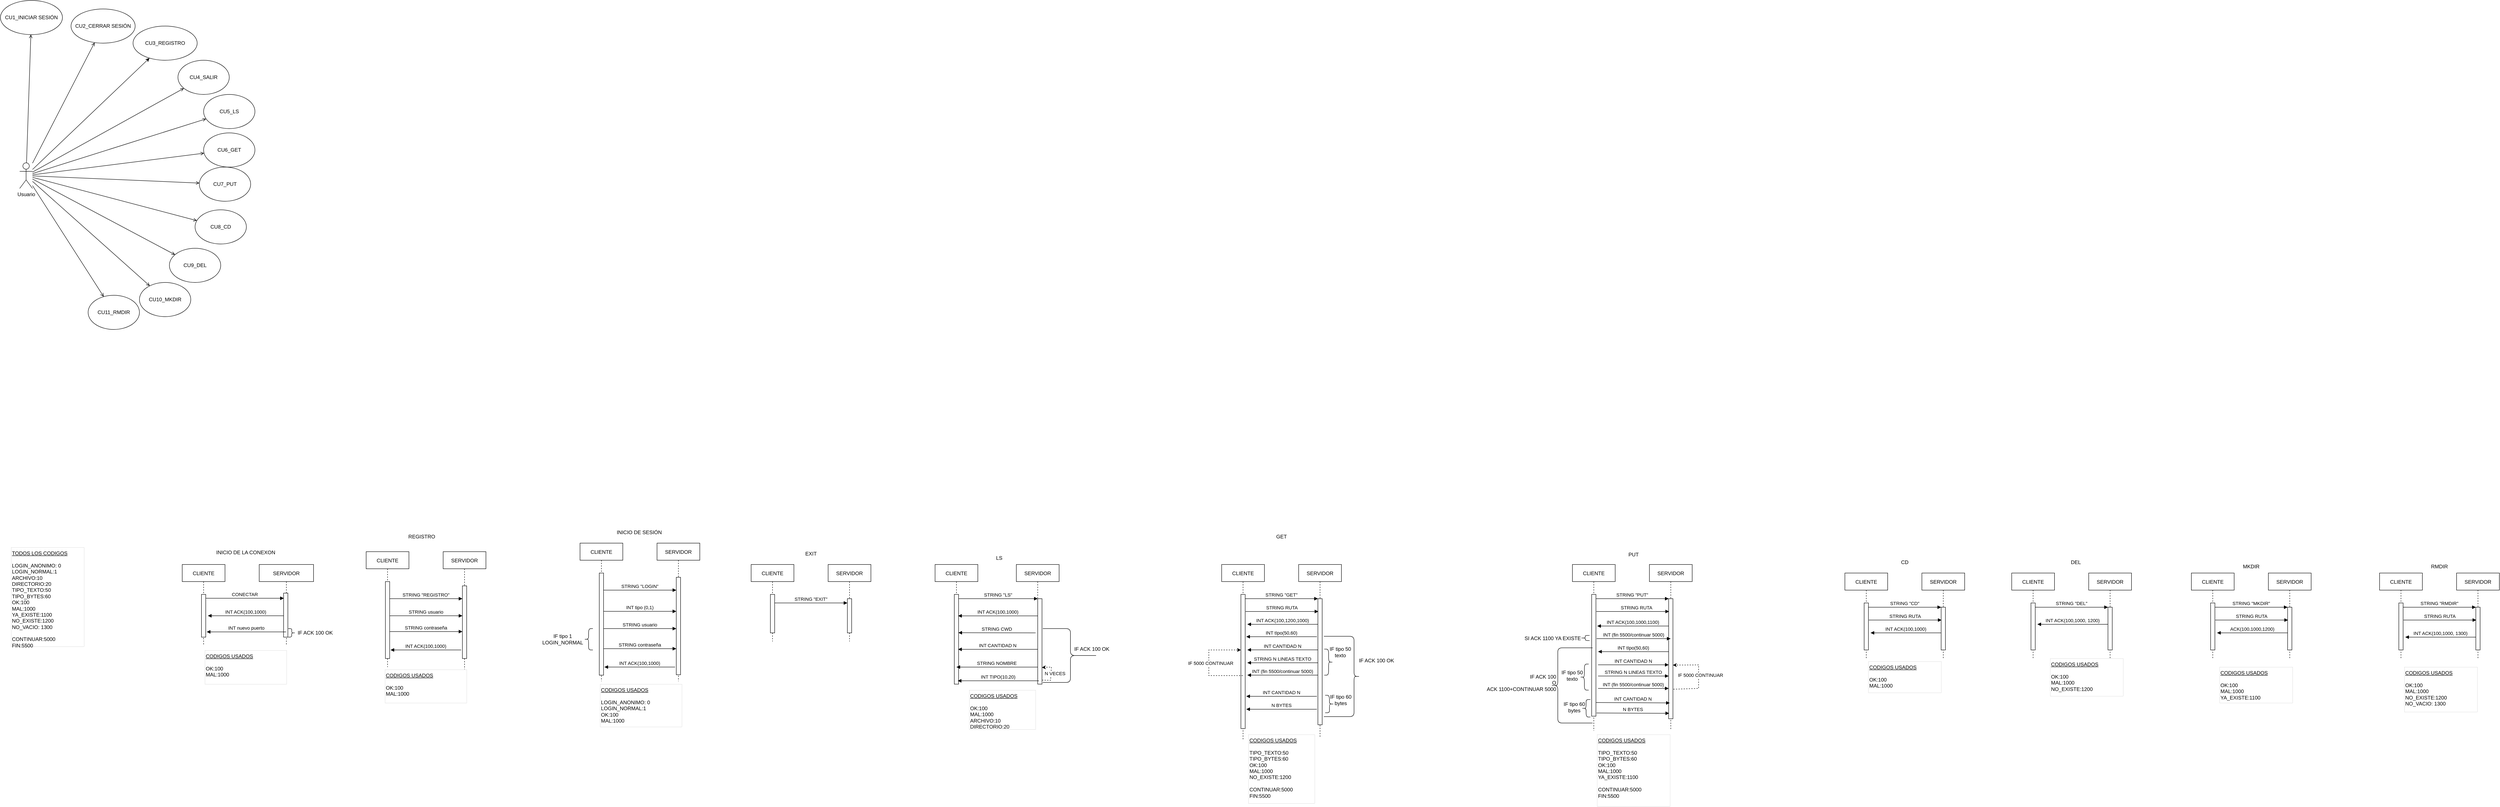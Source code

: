 <mxfile version="20.6.2" type="device"><diagram id="siGR09fUICwrw4aRAdyt" name="Página-1"><mxGraphModel dx="1354" dy="802" grid="0" gridSize="10" guides="1" tooltips="1" connect="1" arrows="1" fold="1" page="1" pageScale="1" pageWidth="10000" pageHeight="10000" math="0" shadow="0"><root><mxCell id="0"/><mxCell id="1" parent="0"/><mxCell id="BfNraNLGyVfpDVDCz34--14" value="" style="shape=curlyBracket;whiteSpace=wrap;html=1;rounded=1;flipH=1;labelPosition=right;verticalLabelPosition=middle;align=left;verticalAlign=middle;size=0.161;" vertex="1" parent="1"><mxGeometry x="3339" y="2128" width="84" height="188" as="geometry"/></mxCell><mxCell id="G65K9xq3bO0bzET8S1sZ-57" value="" style="shape=curlyBracket;whiteSpace=wrap;html=1;rounded=1;flipH=1;labelPosition=right;verticalLabelPosition=middle;align=left;verticalAlign=middle;size=0.5;" parent="1" vertex="1"><mxGeometry x="2682" y="2110" width="129" height="126" as="geometry"/></mxCell><mxCell id="G65K9xq3bO0bzET8S1sZ-1" value="LS" style="text;html=1;strokeColor=none;fillColor=none;align=center;verticalAlign=middle;whiteSpace=wrap;rounded=0;" parent="1" vertex="1"><mxGeometry x="2550" y="1930" width="60" height="30" as="geometry"/></mxCell><mxCell id="G65K9xq3bO0bzET8S1sZ-2" value="GET" style="text;html=1;strokeColor=none;fillColor=none;align=center;verticalAlign=middle;whiteSpace=wrap;rounded=0;" parent="1" vertex="1"><mxGeometry x="3210" y="1880" width="60" height="30" as="geometry"/></mxCell><mxCell id="G65K9xq3bO0bzET8S1sZ-3" value="PUT" style="text;html=1;strokeColor=none;fillColor=none;align=center;verticalAlign=middle;whiteSpace=wrap;rounded=0;" parent="1" vertex="1"><mxGeometry x="4033" y="1922" width="60" height="30" as="geometry"/></mxCell><mxCell id="G65K9xq3bO0bzET8S1sZ-4" value="CD" style="text;html=1;strokeColor=none;fillColor=none;align=center;verticalAlign=middle;whiteSpace=wrap;rounded=0;" parent="1" vertex="1"><mxGeometry x="4667" y="1940" width="60" height="30" as="geometry"/></mxCell><mxCell id="G65K9xq3bO0bzET8S1sZ-5" value="DEL" style="text;html=1;strokeColor=none;fillColor=none;align=center;verticalAlign=middle;whiteSpace=wrap;rounded=0;" parent="1" vertex="1"><mxGeometry x="5067" y="1940" width="60" height="30" as="geometry"/></mxCell><mxCell id="G65K9xq3bO0bzET8S1sZ-6" value="RMDIR" style="text;html=1;strokeColor=none;fillColor=none;align=center;verticalAlign=middle;whiteSpace=wrap;rounded=0;" parent="1" vertex="1"><mxGeometry x="5917" y="1950" width="60" height="30" as="geometry"/></mxCell><mxCell id="G65K9xq3bO0bzET8S1sZ-8" value="INICIO DE SESIÓN" style="text;html=1;strokeColor=none;fillColor=none;align=center;verticalAlign=middle;whiteSpace=wrap;rounded=0;" parent="1" vertex="1"><mxGeometry x="1661" y="1870" width="155" height="30" as="geometry"/></mxCell><mxCell id="G65K9xq3bO0bzET8S1sZ-9" value="CLIENTE" style="shape=umlLifeline;perimeter=lifelinePerimeter;container=1;collapsible=0;recursiveResize=0;rounded=0;shadow=0;strokeWidth=1;" parent="1" vertex="1"><mxGeometry x="1600" y="1910" width="100" height="323" as="geometry"/></mxCell><mxCell id="G65K9xq3bO0bzET8S1sZ-10" value="" style="points=[];perimeter=orthogonalPerimeter;rounded=0;shadow=0;strokeWidth=1;" parent="G65K9xq3bO0bzET8S1sZ-9" vertex="1"><mxGeometry x="45" y="70" width="10" height="239" as="geometry"/></mxCell><mxCell id="G65K9xq3bO0bzET8S1sZ-22" value="" style="shape=curlyBracket;whiteSpace=wrap;html=1;rounded=1;labelPosition=left;verticalLabelPosition=middle;align=right;verticalAlign=middle;size=0.5;" parent="G65K9xq3bO0bzET8S1sZ-9" vertex="1"><mxGeometry x="10" y="200" width="20" height="50" as="geometry"/></mxCell><mxCell id="G65K9xq3bO0bzET8S1sZ-13" value="SERVIDOR" style="shape=umlLifeline;perimeter=lifelinePerimeter;container=1;collapsible=0;recursiveResize=0;rounded=0;shadow=0;strokeWidth=1;" parent="1" vertex="1"><mxGeometry x="1780" y="1910" width="100" height="323" as="geometry"/></mxCell><mxCell id="G65K9xq3bO0bzET8S1sZ-14" value="" style="points=[];perimeter=orthogonalPerimeter;rounded=0;shadow=0;strokeWidth=1;" parent="G65K9xq3bO0bzET8S1sZ-13" vertex="1"><mxGeometry x="45" y="80" width="10" height="228" as="geometry"/></mxCell><mxCell id="G65K9xq3bO0bzET8S1sZ-19" value="INT tipo (0,1)" style="verticalAlign=bottom;endArrow=block;entryX=0;entryY=0;shadow=0;strokeWidth=1;" parent="G65K9xq3bO0bzET8S1sZ-13" edge="1"><mxGeometry relative="1" as="geometry"><mxPoint x="-125" y="159.68" as="sourcePoint"/><mxPoint x="45" y="159.68" as="targetPoint"/></mxGeometry></mxCell><mxCell id="G65K9xq3bO0bzET8S1sZ-20" value="STRING usuario" style="verticalAlign=bottom;endArrow=block;entryX=0;entryY=0;shadow=0;strokeWidth=1;" parent="1" edge="1"><mxGeometry relative="1" as="geometry"><mxPoint x="1655" y="2110" as="sourcePoint"/><mxPoint x="1825" y="2110" as="targetPoint"/></mxGeometry></mxCell><mxCell id="G65K9xq3bO0bzET8S1sZ-21" value="STRING contraseña" style="verticalAlign=bottom;endArrow=block;entryX=0;entryY=0;shadow=0;strokeWidth=1;" parent="1" edge="1"><mxGeometry relative="1" as="geometry"><mxPoint x="1655" y="2157" as="sourcePoint"/><mxPoint x="1825" y="2157" as="targetPoint"/></mxGeometry></mxCell><mxCell id="G65K9xq3bO0bzET8S1sZ-23" value="IF tipo 1 LOGIN_NORMAL" style="text;html=1;strokeColor=none;fillColor=none;align=center;verticalAlign=middle;whiteSpace=wrap;rounded=0;" parent="1" vertex="1"><mxGeometry x="1509" y="2120" width="101" height="30" as="geometry"/></mxCell><mxCell id="G65K9xq3bO0bzET8S1sZ-26" value="INT ACK(100,1000)" style="verticalAlign=bottom;endArrow=block;entryX=1;entryY=0;shadow=0;strokeWidth=1;" parent="1" edge="1"><mxGeometry relative="1" as="geometry"><mxPoint x="1822" y="2200" as="sourcePoint"/><mxPoint x="1657" y="2200" as="targetPoint"/></mxGeometry></mxCell><mxCell id="G65K9xq3bO0bzET8S1sZ-29" value="EXIT" style="text;html=1;strokeColor=none;fillColor=none;align=center;verticalAlign=middle;whiteSpace=wrap;rounded=0;" parent="1" vertex="1"><mxGeometry x="2110" y="1920" width="60" height="30" as="geometry"/></mxCell><mxCell id="G65K9xq3bO0bzET8S1sZ-30" value="CLIENTE" style="shape=umlLifeline;perimeter=lifelinePerimeter;container=1;collapsible=0;recursiveResize=0;rounded=0;shadow=0;strokeWidth=1;" parent="1" vertex="1"><mxGeometry x="2000" y="1960" width="100" height="180" as="geometry"/></mxCell><mxCell id="G65K9xq3bO0bzET8S1sZ-31" value="" style="points=[];perimeter=orthogonalPerimeter;rounded=0;shadow=0;strokeWidth=1;" parent="G65K9xq3bO0bzET8S1sZ-30" vertex="1"><mxGeometry x="45" y="70" width="10" height="90" as="geometry"/></mxCell><mxCell id="G65K9xq3bO0bzET8S1sZ-33" value="SERVIDOR" style="shape=umlLifeline;perimeter=lifelinePerimeter;container=1;collapsible=0;recursiveResize=0;rounded=0;shadow=0;strokeWidth=1;" parent="1" vertex="1"><mxGeometry x="2180" y="1960" width="100" height="180" as="geometry"/></mxCell><mxCell id="G65K9xq3bO0bzET8S1sZ-34" value="" style="points=[];perimeter=orthogonalPerimeter;rounded=0;shadow=0;strokeWidth=1;" parent="G65K9xq3bO0bzET8S1sZ-33" vertex="1"><mxGeometry x="45" y="80" width="10" height="80" as="geometry"/></mxCell><mxCell id="G65K9xq3bO0bzET8S1sZ-36" value="STRING &quot;EXIT&quot;" style="verticalAlign=bottom;endArrow=block;entryX=0;entryY=0;shadow=0;strokeWidth=1;" parent="1" edge="1"><mxGeometry relative="1" as="geometry"><mxPoint x="2055" y="2050" as="sourcePoint"/><mxPoint x="2225" y="2050" as="targetPoint"/></mxGeometry></mxCell><mxCell id="G65K9xq3bO0bzET8S1sZ-46" value="CLIENTE" style="shape=umlLifeline;perimeter=lifelinePerimeter;container=1;collapsible=0;recursiveResize=0;rounded=0;shadow=0;strokeWidth=1;" parent="1" vertex="1"><mxGeometry x="2430" y="1960" width="100" height="280" as="geometry"/></mxCell><mxCell id="G65K9xq3bO0bzET8S1sZ-47" value="" style="points=[];perimeter=orthogonalPerimeter;rounded=0;shadow=0;strokeWidth=1;" parent="G65K9xq3bO0bzET8S1sZ-46" vertex="1"><mxGeometry x="45" y="70" width="10" height="210" as="geometry"/></mxCell><mxCell id="G65K9xq3bO0bzET8S1sZ-48" value="SERVIDOR" style="shape=umlLifeline;perimeter=lifelinePerimeter;container=1;collapsible=0;recursiveResize=0;rounded=0;shadow=0;strokeWidth=1;" parent="1" vertex="1"><mxGeometry x="2620" y="1960" width="100" height="280" as="geometry"/></mxCell><mxCell id="G65K9xq3bO0bzET8S1sZ-49" value="" style="points=[];perimeter=orthogonalPerimeter;rounded=0;shadow=0;strokeWidth=1;" parent="G65K9xq3bO0bzET8S1sZ-48" vertex="1"><mxGeometry x="50" y="80" width="10" height="200" as="geometry"/></mxCell><mxCell id="G65K9xq3bO0bzET8S1sZ-59" value="STRING CWD" style="verticalAlign=bottom;endArrow=block;entryX=0.943;entryY=0.427;shadow=0;strokeWidth=1;entryDx=0;entryDy=0;entryPerimeter=0;" parent="G65K9xq3bO0bzET8S1sZ-48" target="G65K9xq3bO0bzET8S1sZ-47" edge="1"><mxGeometry relative="1" as="geometry"><mxPoint x="45" y="160" as="sourcePoint"/><mxPoint x="-120" y="160" as="targetPoint"/></mxGeometry></mxCell><mxCell id="BfNraNLGyVfpDVDCz34--11" value="" style="endArrow=classic;html=1;rounded=0;exitX=1;exitY=0.953;exitDx=0;exitDy=0;exitPerimeter=0;entryX=0.967;entryY=0.805;entryDx=0;entryDy=0;entryPerimeter=0;dashed=1;" edge="1" parent="G65K9xq3bO0bzET8S1sZ-48" source="G65K9xq3bO0bzET8S1sZ-49" target="G65K9xq3bO0bzET8S1sZ-49"><mxGeometry width="50" height="50" relative="1" as="geometry"><mxPoint x="369.5" y="270" as="sourcePoint"/><mxPoint x="365" y="210" as="targetPoint"/><Array as="points"><mxPoint x="80" y="271"/><mxPoint x="82" y="240"/></Array></mxGeometry></mxCell><mxCell id="BfNraNLGyVfpDVDCz34--12" value="N VECES" style="edgeLabel;html=1;align=center;verticalAlign=middle;resizable=0;points=[];" vertex="1" connectable="0" parent="BfNraNLGyVfpDVDCz34--11"><mxGeometry x="-0.263" y="-1" relative="1" as="geometry"><mxPoint x="8" y="-9" as="offset"/></mxGeometry></mxCell><mxCell id="G65K9xq3bO0bzET8S1sZ-50" value="STRING &quot;LS&quot;" style="verticalAlign=bottom;endArrow=block;entryX=0;entryY=0;shadow=0;strokeWidth=1;" parent="1" source="G65K9xq3bO0bzET8S1sZ-47" target="G65K9xq3bO0bzET8S1sZ-49" edge="1"><mxGeometry relative="1" as="geometry"><mxPoint x="2585" y="2040" as="sourcePoint"/></mxGeometry></mxCell><mxCell id="G65K9xq3bO0bzET8S1sZ-51" value="INT ACK(100,1000)" style="verticalAlign=bottom;endArrow=block;entryX=0.886;entryY=0.239;shadow=0;strokeWidth=1;entryDx=0;entryDy=0;entryPerimeter=0;" parent="1" source="G65K9xq3bO0bzET8S1sZ-49" target="G65K9xq3bO0bzET8S1sZ-47" edge="1"><mxGeometry relative="1" as="geometry"><mxPoint x="2550" y="2080" as="sourcePoint"/><mxPoint x="2490" y="2080" as="targetPoint"/></mxGeometry></mxCell><mxCell id="G65K9xq3bO0bzET8S1sZ-55" value="INT CANTIDAD N" style="verticalAlign=bottom;endArrow=block;entryX=0.886;entryY=0.612;shadow=0;strokeWidth=1;entryDx=0;entryDy=0;entryPerimeter=0;" parent="1" source="G65K9xq3bO0bzET8S1sZ-48" target="G65K9xq3bO0bzET8S1sZ-47" edge="1"><mxGeometry relative="1" as="geometry"><mxPoint x="2655" y="2160" as="sourcePoint"/><mxPoint x="2490" y="2160" as="targetPoint"/></mxGeometry></mxCell><mxCell id="G65K9xq3bO0bzET8S1sZ-58" value="IF ACK 100 OK" style="text;html=1;strokeColor=none;fillColor=none;align=center;verticalAlign=middle;whiteSpace=wrap;rounded=0;" parent="1" vertex="1"><mxGeometry x="2749" y="2143" width="95" height="30" as="geometry"/></mxCell><mxCell id="G65K9xq3bO0bzET8S1sZ-56" value="STRING NOMBRE" style="verticalAlign=bottom;endArrow=block;entryX=0.5;entryY=0.81;shadow=0;strokeWidth=1;entryDx=0;entryDy=0;entryPerimeter=0;" parent="1" source="G65K9xq3bO0bzET8S1sZ-48" target="G65K9xq3bO0bzET8S1sZ-47" edge="1"><mxGeometry relative="1" as="geometry"><mxPoint x="2655" y="2200" as="sourcePoint"/><mxPoint x="2490" y="2200" as="targetPoint"/></mxGeometry></mxCell><mxCell id="G65K9xq3bO0bzET8S1sZ-61" value="CLIENTE" style="shape=umlLifeline;perimeter=lifelinePerimeter;container=1;collapsible=0;recursiveResize=0;rounded=0;shadow=0;strokeWidth=1;" parent="1" vertex="1"><mxGeometry x="3100" y="1960" width="100" height="412" as="geometry"/></mxCell><mxCell id="G65K9xq3bO0bzET8S1sZ-62" value="" style="points=[];perimeter=orthogonalPerimeter;rounded=0;shadow=0;strokeWidth=1;" parent="G65K9xq3bO0bzET8S1sZ-61" vertex="1"><mxGeometry x="45" y="70" width="10" height="314" as="geometry"/></mxCell><mxCell id="VUnnAQBpTD60cogu-Hep-4" value="" style="endArrow=classic;html=1;rounded=0;dashed=1;" parent="G65K9xq3bO0bzET8S1sZ-61" source="G65K9xq3bO0bzET8S1sZ-61" target="G65K9xq3bO0bzET8S1sZ-62" edge="1"><mxGeometry width="50" height="50" relative="1" as="geometry"><mxPoint x="-107.46" y="243.8" as="sourcePoint"/><mxPoint x="-110" y="160" as="targetPoint"/><Array as="points"><mxPoint x="-30" y="260"/><mxPoint x="-30" y="200"/></Array></mxGeometry></mxCell><mxCell id="BfNraNLGyVfpDVDCz34--18" value="IF 5000 CONTINUAR" style="edgeLabel;html=1;align=center;verticalAlign=middle;resizable=0;points=[];" vertex="1" connectable="0" parent="VUnnAQBpTD60cogu-Hep-4"><mxGeometry x="-0.121" y="2" relative="1" as="geometry"><mxPoint x="6" y="-14" as="offset"/></mxGeometry></mxCell><mxCell id="G65K9xq3bO0bzET8S1sZ-63" value="SERVIDOR" style="shape=umlLifeline;perimeter=lifelinePerimeter;container=1;collapsible=0;recursiveResize=0;rounded=0;shadow=0;strokeWidth=1;" parent="1" vertex="1"><mxGeometry x="3280" y="1960" width="100" height="406" as="geometry"/></mxCell><mxCell id="G65K9xq3bO0bzET8S1sZ-64" value="" style="points=[];perimeter=orthogonalPerimeter;rounded=0;shadow=0;strokeWidth=1;" parent="G65K9xq3bO0bzET8S1sZ-63" vertex="1"><mxGeometry x="45" y="80" width="10" height="295" as="geometry"/></mxCell><mxCell id="G65K9xq3bO0bzET8S1sZ-65" value="" style="shape=curlyBracket;whiteSpace=wrap;html=1;rounded=1;flipH=1;labelPosition=right;verticalLabelPosition=middle;align=left;verticalAlign=middle;" parent="G65K9xq3bO0bzET8S1sZ-63" vertex="1"><mxGeometry x="60" y="198" width="20" height="61" as="geometry"/></mxCell><mxCell id="G65K9xq3bO0bzET8S1sZ-68" value="INT ACK(100,1200,1000)" style="verticalAlign=bottom;endArrow=block;entryX=1;entryY=0;shadow=0;strokeWidth=1;" parent="G65K9xq3bO0bzET8S1sZ-63" edge="1"><mxGeometry relative="1" as="geometry"><mxPoint x="45" y="140" as="sourcePoint"/><mxPoint x="-120" y="140" as="targetPoint"/></mxGeometry></mxCell><mxCell id="G65K9xq3bO0bzET8S1sZ-67" value="STRING &quot;GET&quot;" style="verticalAlign=bottom;endArrow=block;entryX=0;entryY=0;shadow=0;strokeWidth=1;" parent="1" source="G65K9xq3bO0bzET8S1sZ-62" target="G65K9xq3bO0bzET8S1sZ-64" edge="1"><mxGeometry relative="1" as="geometry"><mxPoint x="3255" y="2040" as="sourcePoint"/></mxGeometry></mxCell><mxCell id="G65K9xq3bO0bzET8S1sZ-70" value="STRING N LINEAS TEXTO" style="verticalAlign=bottom;endArrow=block;entryX=1;entryY=0;shadow=0;strokeWidth=1;" parent="1" edge="1"><mxGeometry relative="1" as="geometry"><mxPoint x="3325" y="2190" as="sourcePoint"/><mxPoint x="3160" y="2190" as="targetPoint"/></mxGeometry></mxCell><mxCell id="G65K9xq3bO0bzET8S1sZ-71" value="STRING RUTA" style="verticalAlign=bottom;endArrow=block;entryX=0;entryY=0;shadow=0;strokeWidth=1;" parent="1" edge="1"><mxGeometry relative="1" as="geometry"><mxPoint x="3156" y="2070" as="sourcePoint"/><mxPoint x="3326" y="2070" as="targetPoint"/></mxGeometry></mxCell><mxCell id="G65K9xq3bO0bzET8S1sZ-69" value="INT CANTIDAD N" style="verticalAlign=bottom;endArrow=block;entryX=1;entryY=0;shadow=0;strokeWidth=1;" parent="1" edge="1"><mxGeometry relative="1" as="geometry"><mxPoint x="3325" y="2159.76" as="sourcePoint"/><mxPoint x="3160" y="2159.76" as="targetPoint"/></mxGeometry></mxCell><mxCell id="G65K9xq3bO0bzET8S1sZ-73" value="IF ACK 100 OK" style="text;html=1;strokeColor=none;fillColor=none;align=center;verticalAlign=middle;whiteSpace=wrap;rounded=0;" parent="1" vertex="1"><mxGeometry x="3411" y="2170" width="102" height="30" as="geometry"/></mxCell><mxCell id="G65K9xq3bO0bzET8S1sZ-74" value="CLIENTE" style="shape=umlLifeline;perimeter=lifelinePerimeter;container=1;collapsible=0;recursiveResize=0;rounded=0;shadow=0;strokeWidth=1;" parent="1" vertex="1"><mxGeometry x="3920" y="1960" width="100" height="389" as="geometry"/></mxCell><mxCell id="G65K9xq3bO0bzET8S1sZ-75" value="" style="points=[];perimeter=orthogonalPerimeter;rounded=0;shadow=0;strokeWidth=1;" parent="G65K9xq3bO0bzET8S1sZ-74" vertex="1"><mxGeometry x="45" y="70" width="10" height="285" as="geometry"/></mxCell><mxCell id="G65K9xq3bO0bzET8S1sZ-78" value="" style="shape=curlyBracket;whiteSpace=wrap;html=1;rounded=1;flipH=1;labelPosition=right;verticalLabelPosition=middle;align=left;verticalAlign=middle;rotation=-180;size=0.5;" parent="G65K9xq3bO0bzET8S1sZ-74" vertex="1"><mxGeometry x="20" y="166" width="20" height="12" as="geometry"/></mxCell><mxCell id="BfNraNLGyVfpDVDCz34--23" value="SI ACK 1100&amp;nbsp;YA EXISTE" style="text;html=1;strokeColor=none;fillColor=none;align=center;verticalAlign=middle;whiteSpace=wrap;rounded=0;" vertex="1" parent="G65K9xq3bO0bzET8S1sZ-74"><mxGeometry x="-120" y="164" width="148" height="18" as="geometry"/></mxCell><mxCell id="BfNraNLGyVfpDVDCz34--27" value="IF tipo 50&lt;br&gt;texto" style="text;html=1;strokeColor=none;fillColor=none;align=center;verticalAlign=middle;whiteSpace=wrap;rounded=0;" vertex="1" parent="G65K9xq3bO0bzET8S1sZ-74"><mxGeometry x="-29" y="245" width="57" height="30" as="geometry"/></mxCell><mxCell id="BfNraNLGyVfpDVDCz34--30" value="IF tipo 60&lt;br&gt;bytes" style="text;html=1;strokeColor=none;fillColor=none;align=center;verticalAlign=middle;whiteSpace=wrap;rounded=0;" vertex="1" parent="G65K9xq3bO0bzET8S1sZ-74"><mxGeometry x="-24" y="319" width="57" height="30" as="geometry"/></mxCell><mxCell id="G65K9xq3bO0bzET8S1sZ-76" value="SERVIDOR" style="shape=umlLifeline;perimeter=lifelinePerimeter;container=1;collapsible=0;recursiveResize=0;rounded=0;shadow=0;strokeWidth=1;" parent="1" vertex="1"><mxGeometry x="4100" y="1960" width="100" height="387" as="geometry"/></mxCell><mxCell id="G65K9xq3bO0bzET8S1sZ-77" value="" style="points=[];perimeter=orthogonalPerimeter;rounded=0;shadow=0;strokeWidth=1;" parent="G65K9xq3bO0bzET8S1sZ-76" vertex="1"><mxGeometry x="45" y="80" width="10" height="281" as="geometry"/></mxCell><mxCell id="G65K9xq3bO0bzET8S1sZ-79" value="INT ACK(100,1000,1100)" style="verticalAlign=bottom;endArrow=block;shadow=0;strokeWidth=1;" parent="G65K9xq3bO0bzET8S1sZ-76" edge="1"><mxGeometry relative="1" as="geometry"><mxPoint x="45" y="144" as="sourcePoint"/><mxPoint x="-122" y="144" as="targetPoint"/></mxGeometry></mxCell><mxCell id="BfNraNLGyVfpDVDCz34--25" value="INT tIpo(50,60)" style="verticalAlign=bottom;endArrow=block;entryX=1;entryY=0;shadow=0;strokeWidth=1;" edge="1" parent="G65K9xq3bO0bzET8S1sZ-76"><mxGeometry relative="1" as="geometry"><mxPoint x="45" y="204" as="sourcePoint"/><mxPoint x="-120" y="204" as="targetPoint"/></mxGeometry></mxCell><mxCell id="BfNraNLGyVfpDVDCz34--34" value="" style="endArrow=classic;html=1;rounded=0;exitX=1.1;exitY=0.754;exitDx=0;exitDy=0;exitPerimeter=0;entryX=0.978;entryY=0.553;entryDx=0;entryDy=0;entryPerimeter=0;dashed=1;" edge="1" parent="G65K9xq3bO0bzET8S1sZ-76" source="G65K9xq3bO0bzET8S1sZ-77" target="G65K9xq3bO0bzET8S1sZ-77"><mxGeometry width="50" height="50" relative="1" as="geometry"><mxPoint x="259.5" y="270" as="sourcePoint"/><mxPoint x="255" y="210" as="targetPoint"/><Array as="points"><mxPoint x="115" y="290"/><mxPoint x="115" y="235"/></Array></mxGeometry></mxCell><mxCell id="BfNraNLGyVfpDVDCz34--35" value="IF 5000 CONTINUAR" style="edgeLabel;html=1;align=center;verticalAlign=middle;resizable=0;points=[];" vertex="1" connectable="0" parent="BfNraNLGyVfpDVDCz34--34"><mxGeometry x="-0.121" y="2" relative="1" as="geometry"><mxPoint x="6" y="-14" as="offset"/></mxGeometry></mxCell><mxCell id="G65K9xq3bO0bzET8S1sZ-80" value="STRING &quot;PUT&quot;" style="verticalAlign=bottom;endArrow=block;entryX=0;entryY=0;shadow=0;strokeWidth=1;" parent="1" source="G65K9xq3bO0bzET8S1sZ-75" target="G65K9xq3bO0bzET8S1sZ-77" edge="1"><mxGeometry relative="1" as="geometry"><mxPoint x="4075" y="2040" as="sourcePoint"/></mxGeometry></mxCell><mxCell id="G65K9xq3bO0bzET8S1sZ-81" value="STRING N LINEAS TEXTO" style="verticalAlign=bottom;endArrow=none;entryX=1;entryY=0;shadow=0;strokeWidth=1;endFill=0;startArrow=block;startFill=1;" parent="1" edge="1"><mxGeometry relative="1" as="geometry"><mxPoint x="4145" y="2221" as="sourcePoint"/><mxPoint x="3980" y="2221" as="targetPoint"/></mxGeometry></mxCell><mxCell id="G65K9xq3bO0bzET8S1sZ-82" value="STRING RUTA" style="verticalAlign=bottom;endArrow=block;entryX=0;entryY=0;shadow=0;strokeWidth=1;" parent="1" edge="1"><mxGeometry x="0.106" relative="1" as="geometry"><mxPoint x="3976" y="2070" as="sourcePoint"/><mxPoint x="4146" y="2070" as="targetPoint"/><mxPoint as="offset"/></mxGeometry></mxCell><mxCell id="G65K9xq3bO0bzET8S1sZ-83" value="INT CANTIDAD N" style="verticalAlign=bottom;endArrow=none;entryX=1;entryY=0;shadow=0;strokeWidth=1;startArrow=block;startFill=1;endFill=0;" parent="1" edge="1"><mxGeometry relative="1" as="geometry"><mxPoint x="4145" y="2194.76" as="sourcePoint"/><mxPoint x="3980" y="2194.76" as="targetPoint"/></mxGeometry></mxCell><mxCell id="G65K9xq3bO0bzET8S1sZ-85" value="IF ACK 100&lt;br&gt;O&lt;br&gt;ACK 1100+CONTINUAR 5000" style="text;html=1;strokeColor=none;fillColor=none;align=right;verticalAlign=middle;whiteSpace=wrap;rounded=0;" parent="1" vertex="1"><mxGeometry x="3718" y="2219" width="166" height="35" as="geometry"/></mxCell><mxCell id="G65K9xq3bO0bzET8S1sZ-86" value="CLIENTE" style="shape=umlLifeline;perimeter=lifelinePerimeter;container=1;collapsible=0;recursiveResize=0;rounded=0;shadow=0;strokeWidth=1;" parent="1" vertex="1"><mxGeometry x="4557" y="1980" width="100" height="200" as="geometry"/></mxCell><mxCell id="G65K9xq3bO0bzET8S1sZ-87" value="" style="points=[];perimeter=orthogonalPerimeter;rounded=0;shadow=0;strokeWidth=1;" parent="G65K9xq3bO0bzET8S1sZ-86" vertex="1"><mxGeometry x="45" y="70" width="10" height="110" as="geometry"/></mxCell><mxCell id="G65K9xq3bO0bzET8S1sZ-88" value="SERVIDOR" style="shape=umlLifeline;perimeter=lifelinePerimeter;container=1;collapsible=0;recursiveResize=0;rounded=0;shadow=0;strokeWidth=1;" parent="1" vertex="1"><mxGeometry x="4737" y="1980" width="100" height="200" as="geometry"/></mxCell><mxCell id="G65K9xq3bO0bzET8S1sZ-89" value="" style="points=[];perimeter=orthogonalPerimeter;rounded=0;shadow=0;strokeWidth=1;" parent="G65K9xq3bO0bzET8S1sZ-88" vertex="1"><mxGeometry x="45" y="80" width="10" height="100" as="geometry"/></mxCell><mxCell id="G65K9xq3bO0bzET8S1sZ-91" value="INT ACK(100,1000)" style="verticalAlign=bottom;endArrow=block;entryX=1;entryY=0;shadow=0;strokeWidth=1;" parent="G65K9xq3bO0bzET8S1sZ-88" edge="1"><mxGeometry relative="1" as="geometry"><mxPoint x="45" y="140" as="sourcePoint"/><mxPoint x="-120" y="140" as="targetPoint"/></mxGeometry></mxCell><mxCell id="G65K9xq3bO0bzET8S1sZ-92" value="STRING &quot;CD&quot;" style="verticalAlign=bottom;endArrow=block;entryX=0;entryY=0;shadow=0;strokeWidth=1;" parent="1" source="G65K9xq3bO0bzET8S1sZ-87" target="G65K9xq3bO0bzET8S1sZ-89" edge="1"><mxGeometry relative="1" as="geometry"><mxPoint x="4712" y="2060" as="sourcePoint"/></mxGeometry></mxCell><mxCell id="G65K9xq3bO0bzET8S1sZ-94" value="STRING RUTA" style="verticalAlign=bottom;endArrow=block;entryX=0;entryY=0;shadow=0;strokeWidth=1;" parent="1" edge="1"><mxGeometry relative="1" as="geometry"><mxPoint x="4613" y="2090" as="sourcePoint"/><mxPoint x="4783" y="2090" as="targetPoint"/></mxGeometry></mxCell><mxCell id="G65K9xq3bO0bzET8S1sZ-96" value="CLIENTE" style="shape=umlLifeline;perimeter=lifelinePerimeter;container=1;collapsible=0;recursiveResize=0;rounded=0;shadow=0;strokeWidth=1;" parent="1" vertex="1"><mxGeometry x="4947" y="1980" width="100" height="200" as="geometry"/></mxCell><mxCell id="G65K9xq3bO0bzET8S1sZ-97" value="" style="points=[];perimeter=orthogonalPerimeter;rounded=0;shadow=0;strokeWidth=1;" parent="G65K9xq3bO0bzET8S1sZ-96" vertex="1"><mxGeometry x="45" y="70" width="10" height="110" as="geometry"/></mxCell><mxCell id="G65K9xq3bO0bzET8S1sZ-98" value="SERVIDOR" style="shape=umlLifeline;perimeter=lifelinePerimeter;container=1;collapsible=0;recursiveResize=0;rounded=0;shadow=0;strokeWidth=1;" parent="1" vertex="1"><mxGeometry x="5127" y="1980" width="100" height="200" as="geometry"/></mxCell><mxCell id="G65K9xq3bO0bzET8S1sZ-99" value="" style="points=[];perimeter=orthogonalPerimeter;rounded=0;shadow=0;strokeWidth=1;" parent="G65K9xq3bO0bzET8S1sZ-98" vertex="1"><mxGeometry x="45" y="80" width="10" height="100" as="geometry"/></mxCell><mxCell id="G65K9xq3bO0bzET8S1sZ-100" value="INT ACK(100,1000, 1200)" style="verticalAlign=bottom;endArrow=block;entryX=1;entryY=0;shadow=0;strokeWidth=1;" parent="G65K9xq3bO0bzET8S1sZ-98" edge="1"><mxGeometry relative="1" as="geometry"><mxPoint x="45" y="120" as="sourcePoint"/><mxPoint x="-120" y="120" as="targetPoint"/></mxGeometry></mxCell><mxCell id="G65K9xq3bO0bzET8S1sZ-101" value="STRING &quot;DEL&quot;" style="verticalAlign=bottom;endArrow=block;entryX=0;entryY=0;shadow=0;strokeWidth=1;" parent="1" source="G65K9xq3bO0bzET8S1sZ-97" target="G65K9xq3bO0bzET8S1sZ-99" edge="1"><mxGeometry relative="1" as="geometry"><mxPoint x="5102" y="2060" as="sourcePoint"/></mxGeometry></mxCell><mxCell id="G65K9xq3bO0bzET8S1sZ-103" value="CLIENTE" style="shape=umlLifeline;perimeter=lifelinePerimeter;container=1;collapsible=0;recursiveResize=0;rounded=0;shadow=0;strokeWidth=1;" parent="1" vertex="1"><mxGeometry x="5807" y="1980" width="100" height="200" as="geometry"/></mxCell><mxCell id="G65K9xq3bO0bzET8S1sZ-104" value="" style="points=[];perimeter=orthogonalPerimeter;rounded=0;shadow=0;strokeWidth=1;" parent="G65K9xq3bO0bzET8S1sZ-103" vertex="1"><mxGeometry x="45" y="70" width="10" height="110" as="geometry"/></mxCell><mxCell id="G65K9xq3bO0bzET8S1sZ-105" value="SERVIDOR" style="shape=umlLifeline;perimeter=lifelinePerimeter;container=1;collapsible=0;recursiveResize=0;rounded=0;shadow=0;strokeWidth=1;" parent="1" vertex="1"><mxGeometry x="5987" y="1980" width="100" height="200" as="geometry"/></mxCell><mxCell id="G65K9xq3bO0bzET8S1sZ-106" value="" style="points=[];perimeter=orthogonalPerimeter;rounded=0;shadow=0;strokeWidth=1;" parent="G65K9xq3bO0bzET8S1sZ-105" vertex="1"><mxGeometry x="45" y="80" width="10" height="100" as="geometry"/></mxCell><mxCell id="G65K9xq3bO0bzET8S1sZ-108" value="STRING &quot;RMDIR&quot;" style="verticalAlign=bottom;endArrow=block;entryX=0;entryY=0;shadow=0;strokeWidth=1;" parent="1" source="G65K9xq3bO0bzET8S1sZ-104" target="G65K9xq3bO0bzET8S1sZ-106" edge="1"><mxGeometry relative="1" as="geometry"><mxPoint x="5962" y="2060" as="sourcePoint"/></mxGeometry></mxCell><mxCell id="G65K9xq3bO0bzET8S1sZ-109" value="STRING RUTA" style="verticalAlign=bottom;endArrow=block;entryX=0;entryY=0;shadow=0;strokeWidth=1;" parent="1" edge="1"><mxGeometry relative="1" as="geometry"><mxPoint x="5863" y="2090" as="sourcePoint"/><mxPoint x="6033" y="2090" as="targetPoint"/></mxGeometry></mxCell><mxCell id="G65K9xq3bO0bzET8S1sZ-110" value="MKDIR" style="text;html=1;strokeColor=none;fillColor=none;align=center;verticalAlign=middle;whiteSpace=wrap;rounded=0;" parent="1" vertex="1"><mxGeometry x="5477" y="1950" width="60" height="30" as="geometry"/></mxCell><mxCell id="G65K9xq3bO0bzET8S1sZ-111" value="CLIENTE" style="shape=umlLifeline;perimeter=lifelinePerimeter;container=1;collapsible=0;recursiveResize=0;rounded=0;shadow=0;strokeWidth=1;" parent="1" vertex="1"><mxGeometry x="5367" y="1980" width="100" height="200" as="geometry"/></mxCell><mxCell id="G65K9xq3bO0bzET8S1sZ-112" value="" style="points=[];perimeter=orthogonalPerimeter;rounded=0;shadow=0;strokeWidth=1;" parent="G65K9xq3bO0bzET8S1sZ-111" vertex="1"><mxGeometry x="45" y="70" width="10" height="110" as="geometry"/></mxCell><mxCell id="G65K9xq3bO0bzET8S1sZ-113" value="SERVIDOR" style="shape=umlLifeline;perimeter=lifelinePerimeter;container=1;collapsible=0;recursiveResize=0;rounded=0;shadow=0;strokeWidth=1;" parent="1" vertex="1"><mxGeometry x="5547" y="1980" width="100" height="200" as="geometry"/></mxCell><mxCell id="G65K9xq3bO0bzET8S1sZ-114" value="" style="points=[];perimeter=orthogonalPerimeter;rounded=0;shadow=0;strokeWidth=1;" parent="G65K9xq3bO0bzET8S1sZ-113" vertex="1"><mxGeometry x="45" y="80" width="10" height="100" as="geometry"/></mxCell><mxCell id="G65K9xq3bO0bzET8S1sZ-115" value="ACK(100,1000,1200)" style="verticalAlign=bottom;endArrow=block;entryX=1;entryY=0;shadow=0;strokeWidth=1;" parent="G65K9xq3bO0bzET8S1sZ-113" edge="1"><mxGeometry relative="1" as="geometry"><mxPoint x="45" y="140" as="sourcePoint"/><mxPoint x="-120" y="140" as="targetPoint"/></mxGeometry></mxCell><mxCell id="G65K9xq3bO0bzET8S1sZ-116" value="STRING &quot;MKDIR&quot;" style="verticalAlign=bottom;endArrow=block;entryX=0;entryY=0;shadow=0;strokeWidth=1;" parent="1" source="G65K9xq3bO0bzET8S1sZ-112" target="G65K9xq3bO0bzET8S1sZ-114" edge="1"><mxGeometry relative="1" as="geometry"><mxPoint x="5522" y="2060" as="sourcePoint"/></mxGeometry></mxCell><mxCell id="G65K9xq3bO0bzET8S1sZ-117" value="STRING RUTA" style="verticalAlign=bottom;endArrow=block;entryX=0;entryY=0;shadow=0;strokeWidth=1;" parent="1" edge="1"><mxGeometry relative="1" as="geometry"><mxPoint x="5423" y="2090" as="sourcePoint"/><mxPoint x="5593" y="2090" as="targetPoint"/></mxGeometry></mxCell><mxCell id="G65K9xq3bO0bzET8S1sZ-123" style="edgeStyle=none;rounded=0;orthogonalLoop=1;jettySize=auto;html=1;startArrow=none;startFill=0;endArrow=open;endFill=0;" parent="1" source="G65K9xq3bO0bzET8S1sZ-121" target="G65K9xq3bO0bzET8S1sZ-124" edge="1"><mxGeometry relative="1" as="geometry"><mxPoint x="720" y="860" as="targetPoint"/></mxGeometry></mxCell><mxCell id="G65K9xq3bO0bzET8S1sZ-125" style="edgeStyle=none;rounded=0;orthogonalLoop=1;jettySize=auto;html=1;startArrow=none;startFill=0;endArrow=open;endFill=0;" parent="1" source="G65K9xq3bO0bzET8S1sZ-121" target="G65K9xq3bO0bzET8S1sZ-126" edge="1"><mxGeometry relative="1" as="geometry"><mxPoint x="690" y="870" as="targetPoint"/></mxGeometry></mxCell><mxCell id="G65K9xq3bO0bzET8S1sZ-127" style="edgeStyle=none;rounded=0;orthogonalLoop=1;jettySize=auto;html=1;startArrow=none;startFill=0;endArrow=open;endFill=0;" parent="1" source="G65K9xq3bO0bzET8S1sZ-121" target="G65K9xq3bO0bzET8S1sZ-128" edge="1"><mxGeometry relative="1" as="geometry"><mxPoint x="690" y="870" as="targetPoint"/></mxGeometry></mxCell><mxCell id="G65K9xq3bO0bzET8S1sZ-129" style="edgeStyle=none;rounded=0;orthogonalLoop=1;jettySize=auto;html=1;startArrow=none;startFill=0;endArrow=open;endFill=0;" parent="1" source="G65K9xq3bO0bzET8S1sZ-121" target="G65K9xq3bO0bzET8S1sZ-130" edge="1"><mxGeometry relative="1" as="geometry"><mxPoint x="690" y="960" as="targetPoint"/></mxGeometry></mxCell><mxCell id="G65K9xq3bO0bzET8S1sZ-131" style="edgeStyle=none;rounded=0;orthogonalLoop=1;jettySize=auto;html=1;startArrow=none;startFill=0;endArrow=open;endFill=0;" parent="1" source="G65K9xq3bO0bzET8S1sZ-121" target="G65K9xq3bO0bzET8S1sZ-132" edge="1"><mxGeometry relative="1" as="geometry"><mxPoint x="760" y="1010" as="targetPoint"/></mxGeometry></mxCell><mxCell id="G65K9xq3bO0bzET8S1sZ-133" style="edgeStyle=none;rounded=0;orthogonalLoop=1;jettySize=auto;html=1;startArrow=none;startFill=0;endArrow=open;endFill=0;" parent="1" source="G65K9xq3bO0bzET8S1sZ-121" target="G65K9xq3bO0bzET8S1sZ-134" edge="1"><mxGeometry relative="1" as="geometry"><mxPoint x="750" y="1080" as="targetPoint"/></mxGeometry></mxCell><mxCell id="G65K9xq3bO0bzET8S1sZ-135" style="edgeStyle=none;rounded=0;orthogonalLoop=1;jettySize=auto;html=1;startArrow=none;startFill=0;endArrow=open;endFill=0;" parent="1" source="G65K9xq3bO0bzET8S1sZ-121" target="G65K9xq3bO0bzET8S1sZ-136" edge="1"><mxGeometry relative="1" as="geometry"><mxPoint x="710" y="1180" as="targetPoint"/></mxGeometry></mxCell><mxCell id="G65K9xq3bO0bzET8S1sZ-137" style="edgeStyle=none;rounded=0;orthogonalLoop=1;jettySize=auto;html=1;startArrow=none;startFill=0;endArrow=open;endFill=0;" parent="1" source="G65K9xq3bO0bzET8S1sZ-121" target="G65K9xq3bO0bzET8S1sZ-138" edge="1"><mxGeometry relative="1" as="geometry"><mxPoint x="700" y="1260" as="targetPoint"/></mxGeometry></mxCell><mxCell id="G65K9xq3bO0bzET8S1sZ-139" style="edgeStyle=none;rounded=0;orthogonalLoop=1;jettySize=auto;html=1;startArrow=none;startFill=0;endArrow=open;endFill=0;" parent="1" source="G65K9xq3bO0bzET8S1sZ-121" target="G65K9xq3bO0bzET8S1sZ-140" edge="1"><mxGeometry relative="1" as="geometry"><mxPoint x="620" y="1320" as="targetPoint"/></mxGeometry></mxCell><mxCell id="G65K9xq3bO0bzET8S1sZ-141" style="edgeStyle=none;rounded=0;orthogonalLoop=1;jettySize=auto;html=1;startArrow=none;startFill=0;endArrow=open;endFill=0;" parent="1" source="G65K9xq3bO0bzET8S1sZ-121" target="G65K9xq3bO0bzET8S1sZ-142" edge="1"><mxGeometry relative="1" as="geometry"><mxPoint x="530" y="1350" as="targetPoint"/></mxGeometry></mxCell><mxCell id="BV3SIYlC1HkBFMDemrJt-2" style="rounded=0;orthogonalLoop=1;jettySize=auto;html=1;" parent="1" source="G65K9xq3bO0bzET8S1sZ-121" target="BV3SIYlC1HkBFMDemrJt-1" edge="1"><mxGeometry relative="1" as="geometry"/></mxCell><mxCell id="G65K9xq3bO0bzET8S1sZ-121" value="Usuario" style="shape=umlActor;verticalLabelPosition=bottom;verticalAlign=top;html=1;outlineConnect=0;" parent="1" vertex="1"><mxGeometry x="290" y="1020" width="30" height="60" as="geometry"/></mxCell><mxCell id="G65K9xq3bO0bzET8S1sZ-124" value="CU1_INICIAR SESIÓN" style="ellipse;whiteSpace=wrap;html=1;" parent="1" vertex="1"><mxGeometry x="245" y="640" width="145" height="80" as="geometry"/></mxCell><mxCell id="G65K9xq3bO0bzET8S1sZ-126" value="CU2_CERRAR SESIÓN" style="ellipse;whiteSpace=wrap;html=1;" parent="1" vertex="1"><mxGeometry x="410" y="660" width="150" height="80" as="geometry"/></mxCell><mxCell id="G65K9xq3bO0bzET8S1sZ-128" value="CU4_SALIR" style="ellipse;whiteSpace=wrap;html=1;" parent="1" vertex="1"><mxGeometry x="660" y="780" width="120" height="80" as="geometry"/></mxCell><mxCell id="G65K9xq3bO0bzET8S1sZ-130" value="CU5_LS" style="ellipse;whiteSpace=wrap;html=1;" parent="1" vertex="1"><mxGeometry x="720" y="860" width="120" height="80" as="geometry"/></mxCell><mxCell id="G65K9xq3bO0bzET8S1sZ-132" value="CU6_GET" style="ellipse;whiteSpace=wrap;html=1;" parent="1" vertex="1"><mxGeometry x="720" y="950" width="120" height="80" as="geometry"/></mxCell><mxCell id="G65K9xq3bO0bzET8S1sZ-134" value="CU7_PUT" style="ellipse;whiteSpace=wrap;html=1;" parent="1" vertex="1"><mxGeometry x="710" y="1030" width="120" height="80" as="geometry"/></mxCell><mxCell id="G65K9xq3bO0bzET8S1sZ-136" value="CU8_CD" style="ellipse;whiteSpace=wrap;html=1;" parent="1" vertex="1"><mxGeometry x="700" y="1130" width="120" height="80" as="geometry"/></mxCell><mxCell id="G65K9xq3bO0bzET8S1sZ-138" value="CU9_DEL" style="ellipse;whiteSpace=wrap;html=1;" parent="1" vertex="1"><mxGeometry x="640" y="1220" width="120" height="80" as="geometry"/></mxCell><mxCell id="G65K9xq3bO0bzET8S1sZ-140" value="CU10_MKDIR" style="ellipse;whiteSpace=wrap;html=1;" parent="1" vertex="1"><mxGeometry x="570" y="1300" width="120" height="80" as="geometry"/></mxCell><mxCell id="G65K9xq3bO0bzET8S1sZ-142" value="CU11_RMDIR" style="ellipse;whiteSpace=wrap;html=1;" parent="1" vertex="1"><mxGeometry x="450" y="1330" width="120" height="80" as="geometry"/></mxCell><mxCell id="hbRWo1IAm2r7H_GKPkXh-1" value="INICIO DE LA CONEXON" style="text;html=1;strokeColor=none;fillColor=none;align=center;verticalAlign=middle;whiteSpace=wrap;rounded=0;" parent="1" vertex="1"><mxGeometry x="723" y="1917" width="191" height="30" as="geometry"/></mxCell><mxCell id="hbRWo1IAm2r7H_GKPkXh-2" value="CLIENTE" style="shape=umlLifeline;perimeter=lifelinePerimeter;container=1;collapsible=0;recursiveResize=0;rounded=0;shadow=0;strokeWidth=1;" parent="1" vertex="1"><mxGeometry x="670" y="1960" width="100" height="190" as="geometry"/></mxCell><mxCell id="hbRWo1IAm2r7H_GKPkXh-3" value="" style="points=[];perimeter=orthogonalPerimeter;rounded=0;shadow=0;strokeWidth=1;" parent="hbRWo1IAm2r7H_GKPkXh-2" vertex="1"><mxGeometry x="45" y="70" width="10" height="100" as="geometry"/></mxCell><mxCell id="hbRWo1IAm2r7H_GKPkXh-5" value="SERVIDOR" style="shape=umlLifeline;perimeter=lifelinePerimeter;container=1;collapsible=0;recursiveResize=0;rounded=0;shadow=0;strokeWidth=1;" parent="1" vertex="1"><mxGeometry x="850" y="1960" width="127" height="188" as="geometry"/></mxCell><mxCell id="hbRWo1IAm2r7H_GKPkXh-6" value="" style="points=[];perimeter=orthogonalPerimeter;rounded=0;shadow=0;strokeWidth=1;" parent="hbRWo1IAm2r7H_GKPkXh-5" vertex="1"><mxGeometry x="57" y="67" width="10" height="103" as="geometry"/></mxCell><mxCell id="BfNraNLGyVfpDVDCz34--3" value="" style="shape=curlyBracket;whiteSpace=wrap;html=1;rounded=1;labelPosition=left;verticalLabelPosition=middle;align=right;verticalAlign=middle;size=0.5;rotation=-180;" vertex="1" parent="hbRWo1IAm2r7H_GKPkXh-5"><mxGeometry x="68" y="150" width="16" height="20" as="geometry"/></mxCell><mxCell id="hbRWo1IAm2r7H_GKPkXh-8" value="CONECTAR" style="verticalAlign=bottom;endArrow=block;entryX=0.057;entryY=0.117;shadow=0;strokeWidth=1;entryDx=0;entryDy=0;entryPerimeter=0;" parent="1" target="hbRWo1IAm2r7H_GKPkXh-6" edge="1"><mxGeometry relative="1" as="geometry"><mxPoint x="725" y="2039" as="sourcePoint"/><mxPoint x="907" y="2036" as="targetPoint"/></mxGeometry></mxCell><mxCell id="hbRWo1IAm2r7H_GKPkXh-9" value="INT ACK(100,1000)" style="verticalAlign=bottom;endArrow=block;entryX=1;entryY=0;shadow=0;strokeWidth=1;" parent="1" source="hbRWo1IAm2r7H_GKPkXh-6" edge="1"><mxGeometry relative="1" as="geometry"><mxPoint x="790" y="2080" as="sourcePoint"/><mxPoint x="730" y="2080" as="targetPoint"/></mxGeometry></mxCell><mxCell id="hbRWo1IAm2r7H_GKPkXh-18" value="STRING &quot;LOGIN&quot;" style="verticalAlign=bottom;endArrow=block;entryX=0;entryY=0;shadow=0;strokeWidth=1;" parent="1" edge="1"><mxGeometry relative="1" as="geometry"><mxPoint x="1655" y="2020" as="sourcePoint"/><mxPoint x="1825" y="2020" as="targetPoint"/></mxGeometry></mxCell><mxCell id="hbRWo1IAm2r7H_GKPkXh-7" value="INT nuevo puerto" style="verticalAlign=bottom;endArrow=block;entryX=1.232;entryY=0.319;shadow=0;strokeWidth=1;entryDx=0;entryDy=0;entryPerimeter=0;" parent="1" edge="1" source="hbRWo1IAm2r7H_GKPkXh-5"><mxGeometry relative="1" as="geometry"><mxPoint x="899.5" y="2117.7" as="sourcePoint"/><mxPoint x="727.32" y="2117.7" as="targetPoint"/></mxGeometry></mxCell><mxCell id="hbRWo1IAm2r7H_GKPkXh-19" value="REGISTRO" style="text;html=1;strokeColor=none;fillColor=none;align=center;verticalAlign=middle;whiteSpace=wrap;rounded=0;" parent="1" vertex="1"><mxGeometry x="1200" y="1880" width="60" height="30" as="geometry"/></mxCell><mxCell id="hbRWo1IAm2r7H_GKPkXh-20" value="CLIENTE" style="shape=umlLifeline;perimeter=lifelinePerimeter;container=1;collapsible=0;recursiveResize=0;rounded=0;shadow=0;strokeWidth=1;" parent="1" vertex="1"><mxGeometry x="1100" y="1930" width="100" height="270" as="geometry"/></mxCell><mxCell id="hbRWo1IAm2r7H_GKPkXh-21" value="" style="points=[];perimeter=orthogonalPerimeter;rounded=0;shadow=0;strokeWidth=1;" parent="hbRWo1IAm2r7H_GKPkXh-20" vertex="1"><mxGeometry x="45" y="70" width="10" height="180" as="geometry"/></mxCell><mxCell id="hbRWo1IAm2r7H_GKPkXh-23" value="SERVIDOR" style="shape=umlLifeline;perimeter=lifelinePerimeter;container=1;collapsible=0;recursiveResize=0;rounded=0;shadow=0;strokeWidth=1;" parent="1" vertex="1"><mxGeometry x="1280" y="1930" width="100" height="275" as="geometry"/></mxCell><mxCell id="hbRWo1IAm2r7H_GKPkXh-24" value="" style="points=[];perimeter=orthogonalPerimeter;rounded=0;shadow=0;strokeWidth=1;" parent="hbRWo1IAm2r7H_GKPkXh-23" vertex="1"><mxGeometry x="45" y="80" width="10" height="170" as="geometry"/></mxCell><mxCell id="hbRWo1IAm2r7H_GKPkXh-26" value="STRING usuario" style="verticalAlign=bottom;endArrow=block;entryX=0;entryY=0;shadow=0;strokeWidth=1;" parent="1" edge="1"><mxGeometry relative="1" as="geometry"><mxPoint x="1155" y="2080" as="sourcePoint"/><mxPoint x="1325" y="2080" as="targetPoint"/></mxGeometry></mxCell><mxCell id="hbRWo1IAm2r7H_GKPkXh-27" value="STRING contraseña" style="verticalAlign=bottom;endArrow=block;entryX=0;entryY=0;shadow=0;strokeWidth=1;" parent="1" edge="1"><mxGeometry relative="1" as="geometry"><mxPoint x="1155" y="2117" as="sourcePoint"/><mxPoint x="1325" y="2117" as="targetPoint"/></mxGeometry></mxCell><mxCell id="hbRWo1IAm2r7H_GKPkXh-31" value="INT ACK(100,1000)" style="verticalAlign=bottom;endArrow=block;entryX=1;entryY=0;shadow=0;strokeWidth=1;" parent="1" edge="1"><mxGeometry relative="1" as="geometry"><mxPoint x="1322" y="2160" as="sourcePoint"/><mxPoint x="1157" y="2160" as="targetPoint"/></mxGeometry></mxCell><mxCell id="hbRWo1IAm2r7H_GKPkXh-34" value="STRING &quot;REGISTRO&quot;" style="verticalAlign=bottom;endArrow=block;entryX=0;entryY=0;shadow=0;strokeWidth=1;" parent="1" edge="1"><mxGeometry relative="1" as="geometry"><mxPoint x="1155" y="2040" as="sourcePoint"/><mxPoint x="1325" y="2040" as="targetPoint"/></mxGeometry></mxCell><mxCell id="VUnnAQBpTD60cogu-Hep-1" value="INT (fin 5500/continuar 5000)" style="verticalAlign=bottom;endArrow=block;entryX=1;entryY=0;shadow=0;strokeWidth=1;" parent="1" edge="1"><mxGeometry relative="1" as="geometry"><mxPoint x="3325" y="2218.89" as="sourcePoint"/><mxPoint x="3160" y="2218.89" as="targetPoint"/></mxGeometry></mxCell><mxCell id="VUnnAQBpTD60cogu-Hep-2" value="INT (fin 5500/continuar 5000)" style="verticalAlign=bottom;endArrow=none;entryX=1;entryY=0;shadow=0;strokeWidth=1;endFill=0;startArrow=block;startFill=1;" parent="1" edge="1"><mxGeometry relative="1" as="geometry"><mxPoint x="4145" y="2250" as="sourcePoint"/><mxPoint x="3980" y="2250" as="targetPoint"/></mxGeometry></mxCell><mxCell id="VUnnAQBpTD60cogu-Hep-13" value="N BYTES" style="verticalAlign=bottom;endArrow=block;entryX=1;entryY=0;shadow=0;strokeWidth=1;" parent="1" edge="1"><mxGeometry relative="1" as="geometry"><mxPoint x="3322.5" y="2298.7" as="sourcePoint"/><mxPoint x="3157.5" y="2298.7" as="targetPoint"/></mxGeometry></mxCell><mxCell id="VUnnAQBpTD60cogu-Hep-15" value="INT CANTIDAD N" style="verticalAlign=bottom;endArrow=block;entryX=1;entryY=0;shadow=0;strokeWidth=1;" parent="1" edge="1"><mxGeometry relative="1" as="geometry"><mxPoint x="3322.5" y="2268.46" as="sourcePoint"/><mxPoint x="3157.5" y="2268.46" as="targetPoint"/></mxGeometry></mxCell><mxCell id="BV3SIYlC1HkBFMDemrJt-1" value="CU3_REGISTRO" style="ellipse;whiteSpace=wrap;html=1;" parent="1" vertex="1"><mxGeometry x="555" y="700" width="150" height="80" as="geometry"/></mxCell><mxCell id="D00UTDeRLnj4hIng4g-w-7" value="&lt;div style=&quot;&quot;&gt;&lt;span style=&quot;background-color: initial;&quot;&gt;&lt;u&gt;CODIGOS USADOS&lt;/u&gt;&lt;/span&gt;&lt;/div&gt;&lt;div style=&quot;&quot;&gt;&lt;span style=&quot;background-color: initial;&quot;&gt;&lt;u&gt;&lt;br&gt;&lt;/u&gt;&lt;/span&gt;&lt;/div&gt;&lt;div style=&quot;&quot;&gt;&lt;span style=&quot;background-color: initial;&quot;&gt;OK:100&lt;/span&gt;&lt;/div&gt;&lt;div style=&quot;&quot;&gt;&lt;span style=&quot;background-color: initial;&quot;&gt;MAL:1000&lt;/span&gt;&lt;/div&gt;" style="text;html=1;strokeColor=default;fillColor=none;align=left;verticalAlign=top;whiteSpace=wrap;rounded=0;strokeWidth=0.1;" parent="1" vertex="1"><mxGeometry x="723" y="2161" width="191" height="79" as="geometry"/></mxCell><mxCell id="BfNraNLGyVfpDVDCz34--1" value="&lt;div style=&quot;&quot;&gt;&lt;u&gt;CODIGOS USADOS&lt;/u&gt;&lt;br&gt;&lt;/div&gt;&lt;div style=&quot;&quot;&gt;&lt;span style=&quot;background-color: initial;&quot;&gt;&lt;u&gt;&lt;br&gt;&lt;/u&gt;&lt;/span&gt;&lt;/div&gt;&lt;div style=&quot;&quot;&gt;&lt;span style=&quot;background-color: initial;&quot;&gt;OK:100&lt;/span&gt;&lt;/div&gt;&lt;div style=&quot;&quot;&gt;&lt;span style=&quot;background-color: initial;&quot;&gt;MAL:1000&lt;/span&gt;&lt;/div&gt;&lt;div style=&quot;&quot;&gt;&lt;br&gt;&lt;/div&gt;" style="text;html=1;strokeColor=default;fillColor=none;align=left;verticalAlign=top;whiteSpace=wrap;rounded=0;strokeWidth=0.1;" vertex="1" parent="1"><mxGeometry x="1144" y="2206" width="191" height="78" as="geometry"/></mxCell><mxCell id="BfNraNLGyVfpDVDCz34--5" value="&lt;div style=&quot;&quot;&gt;&lt;u&gt;CODIGOS USADOS&lt;/u&gt;&lt;br&gt;&lt;/div&gt;&lt;div style=&quot;&quot;&gt;&lt;span style=&quot;background-color: initial;&quot;&gt;&lt;u&gt;&lt;br&gt;&lt;/u&gt;&lt;/span&gt;&lt;/div&gt;&lt;div style=&quot;&quot;&gt;&lt;span style=&quot;background-color: initial;&quot;&gt;TIPO_TEXTO:50&lt;/span&gt;&lt;br&gt;&lt;/div&gt;&lt;div style=&quot;&quot;&gt;&lt;div&gt;TIPO_BYTES:60&lt;/div&gt;&lt;/div&gt;&lt;div style=&quot;&quot;&gt;&lt;span style=&quot;background-color: initial;&quot;&gt;OK:100&lt;/span&gt;&lt;/div&gt;&lt;div style=&quot;&quot;&gt;&lt;span style=&quot;background-color: initial;&quot;&gt;MAL:1000&lt;/span&gt;&lt;/div&gt;&lt;div style=&quot;&quot;&gt;YA_EXISTE:1100&lt;/div&gt;&lt;div style=&quot;&quot;&gt;&lt;br&gt;&lt;/div&gt;&lt;div style=&quot;&quot;&gt;CONTINUAR:5000&lt;/div&gt;&lt;div style=&quot;&quot;&gt;FIN:5500&lt;/div&gt;" style="text;html=1;strokeColor=default;fillColor=none;align=left;verticalAlign=top;whiteSpace=wrap;rounded=0;strokeWidth=0.1;" vertex="1" parent="1"><mxGeometry x="3977.75" y="2358" width="170.5" height="168" as="geometry"/></mxCell><mxCell id="BfNraNLGyVfpDVDCz34--6" value="&lt;div style=&quot;&quot;&gt;&lt;u&gt;CODIGOS USADOS&lt;/u&gt;&lt;br&gt;&lt;/div&gt;&lt;div style=&quot;&quot;&gt;&lt;span style=&quot;background-color: initial;&quot;&gt;&lt;u&gt;&lt;br&gt;&lt;/u&gt;&lt;/span&gt;&lt;/div&gt;&lt;div style=&quot;&quot;&gt;LOGIN_ANONIMO: 0&lt;/div&gt;&lt;div style=&quot;&quot;&gt;LOGIN_NORMAL:1&lt;/div&gt;&lt;div style=&quot;&quot;&gt;&lt;span style=&quot;background-color: initial;&quot;&gt;OK:100&lt;/span&gt;&lt;/div&gt;&lt;div style=&quot;&quot;&gt;&lt;span style=&quot;background-color: initial;&quot;&gt;MAL:1000&lt;/span&gt;&lt;/div&gt;&lt;div style=&quot;&quot;&gt;&lt;br&gt;&lt;/div&gt;" style="text;html=1;strokeColor=default;fillColor=none;align=left;verticalAlign=top;whiteSpace=wrap;rounded=0;strokeWidth=0.1;" vertex="1" parent="1"><mxGeometry x="1647" y="2240" width="191" height="100" as="geometry"/></mxCell><mxCell id="BfNraNLGyVfpDVDCz34--8" value="&lt;div style=&quot;&quot;&gt;&lt;u&gt;CODIGOS USADOS&lt;/u&gt;&lt;br&gt;&lt;/div&gt;&lt;div style=&quot;&quot;&gt;&lt;u&gt;&lt;br&gt;&lt;/u&gt;&lt;/div&gt;&lt;div style=&quot;&quot;&gt;&lt;span style=&quot;background-color: initial;&quot;&gt;OK:100&lt;/span&gt;&lt;br&gt;&lt;/div&gt;&lt;div style=&quot;&quot;&gt;&lt;span style=&quot;background-color: initial;&quot;&gt;MAL:1000&lt;/span&gt;&lt;/div&gt;&lt;div style=&quot;&quot;&gt;ARCHIVO:10&lt;/div&gt;&lt;div style=&quot;&quot;&gt;DIRECTORIO:20&lt;/div&gt;" style="text;html=1;strokeColor=default;fillColor=none;align=left;verticalAlign=top;whiteSpace=wrap;rounded=0;strokeWidth=0.1;" vertex="1" parent="1"><mxGeometry x="2510" y="2254" width="155" height="92" as="geometry"/></mxCell><mxCell id="BfNraNLGyVfpDVDCz34--9" value="INT TIPO(10,20)" style="verticalAlign=bottom;endArrow=block;entryX=0.5;entryY=0.81;shadow=0;strokeWidth=1;entryDx=0;entryDy=0;entryPerimeter=0;" edge="1" parent="1"><mxGeometry relative="1" as="geometry"><mxPoint x="2672.5" y="2232.17" as="sourcePoint"/><mxPoint x="2483" y="2232.17" as="targetPoint"/></mxGeometry></mxCell><mxCell id="BfNraNLGyVfpDVDCz34--4" value="IF ACK 100 OK" style="text;html=1;strokeColor=none;fillColor=none;align=center;verticalAlign=middle;whiteSpace=wrap;rounded=0;" vertex="1" parent="1"><mxGeometry x="935" y="2105" width="92" height="30" as="geometry"/></mxCell><mxCell id="BfNraNLGyVfpDVDCz34--13" value="INT tIpo(50,60)" style="verticalAlign=bottom;endArrow=block;entryX=1;entryY=0;shadow=0;strokeWidth=1;" edge="1" parent="1"><mxGeometry relative="1" as="geometry"><mxPoint x="3322.5" y="2129" as="sourcePoint"/><mxPoint x="3157.5" y="2129" as="targetPoint"/></mxGeometry></mxCell><mxCell id="BfNraNLGyVfpDVDCz34--15" value="IF tipo 50&lt;br&gt;texto" style="text;html=1;strokeColor=none;fillColor=none;align=center;verticalAlign=middle;whiteSpace=wrap;rounded=0;" vertex="1" parent="1"><mxGeometry x="3349" y="2150" width="57" height="30" as="geometry"/></mxCell><mxCell id="BfNraNLGyVfpDVDCz34--16" value="IF tipo 60&lt;br&gt;bytes" style="text;html=1;strokeColor=none;fillColor=none;align=center;verticalAlign=middle;whiteSpace=wrap;rounded=0;" vertex="1" parent="1"><mxGeometry x="3350" y="2262" width="57" height="30" as="geometry"/></mxCell><mxCell id="BfNraNLGyVfpDVDCz34--17" value="" style="shape=curlyBracket;whiteSpace=wrap;html=1;rounded=1;flipH=1;labelPosition=right;verticalLabelPosition=middle;align=left;verticalAlign=middle;" vertex="1" parent="1"><mxGeometry x="3342" y="2266" width="20" height="41" as="geometry"/></mxCell><mxCell id="BfNraNLGyVfpDVDCz34--19" value="&lt;div style=&quot;&quot;&gt;&lt;u&gt;CODIGOS USADOS&lt;/u&gt;&lt;br&gt;&lt;/div&gt;&lt;div style=&quot;&quot;&gt;&lt;span style=&quot;background-color: initial;&quot;&gt;&lt;u&gt;&lt;br&gt;&lt;/u&gt;&lt;/span&gt;&lt;/div&gt;&lt;div style=&quot;&quot;&gt;&lt;span style=&quot;background-color: initial;&quot;&gt;TIPO_TEXTO:50&lt;/span&gt;&lt;br&gt;&lt;/div&gt;&lt;div style=&quot;&quot;&gt;&lt;div&gt;TIPO_BYTES:60&lt;/div&gt;&lt;/div&gt;&lt;div style=&quot;&quot;&gt;&lt;span style=&quot;background-color: initial;&quot;&gt;OK:100&lt;/span&gt;&lt;/div&gt;&lt;div style=&quot;&quot;&gt;&lt;span style=&quot;background-color: initial;&quot;&gt;MAL:1000&lt;/span&gt;&lt;/div&gt;&lt;div style=&quot;&quot;&gt;&lt;span style=&quot;background-color: initial;&quot;&gt;NO_EXISTE:1200&lt;/span&gt;&lt;br&gt;&lt;/div&gt;&lt;div style=&quot;&quot;&gt;&lt;br&gt;&lt;/div&gt;&lt;div style=&quot;&quot;&gt;CONTINUAR:5000&lt;/div&gt;&lt;div style=&quot;&quot;&gt;FIN:5500&lt;/div&gt;&lt;div style=&quot;&quot;&gt;&lt;br&gt;&lt;/div&gt;" style="text;html=1;strokeColor=default;fillColor=none;align=left;verticalAlign=top;whiteSpace=wrap;rounded=0;strokeWidth=0.1;" vertex="1" parent="1"><mxGeometry x="3162.5" y="2358" width="155" height="161" as="geometry"/></mxCell><mxCell id="BfNraNLGyVfpDVDCz34--21" value="INT (fin 5500/continuar 5000)" style="verticalAlign=bottom;endArrow=block;shadow=0;strokeWidth=1;exitX=1.167;exitY=0.448;exitDx=0;exitDy=0;exitPerimeter=0;" edge="1" parent="1"><mxGeometry relative="1" as="geometry"><mxPoint x="3976.67" y="2133.512" as="sourcePoint"/><mxPoint x="4149.5" y="2133.512" as="targetPoint"/></mxGeometry></mxCell><mxCell id="BfNraNLGyVfpDVDCz34--22" value="" style="shape=curlyBracket;whiteSpace=wrap;html=1;rounded=1;flipH=1;labelPosition=right;verticalLabelPosition=middle;align=left;verticalAlign=middle;rotation=-180;size=0.163;" vertex="1" parent="1"><mxGeometry x="3870" y="2155" width="97" height="176" as="geometry"/></mxCell><mxCell id="BfNraNLGyVfpDVDCz34--24" style="edgeStyle=orthogonalEdgeStyle;rounded=0;orthogonalLoop=1;jettySize=auto;html=1;exitX=0.5;exitY=1;exitDx=0;exitDy=0;" edge="1" parent="1" source="G65K9xq3bO0bzET8S1sZ-85" target="G65K9xq3bO0bzET8S1sZ-85"><mxGeometry relative="1" as="geometry"/></mxCell><mxCell id="BfNraNLGyVfpDVDCz34--26" value="" style="shape=curlyBracket;whiteSpace=wrap;html=1;rounded=1;flipH=1;labelPosition=right;verticalLabelPosition=middle;align=left;verticalAlign=middle;rotation=-180;" vertex="1" parent="1"><mxGeometry x="3938" y="2193" width="20" height="61" as="geometry"/></mxCell><mxCell id="BfNraNLGyVfpDVDCz34--28" value="N BYTES" style="verticalAlign=bottom;endArrow=block;entryX=0.015;entryY=0.933;shadow=0;strokeWidth=1;entryDx=0;entryDy=0;entryPerimeter=0;exitX=1.052;exitY=0.917;exitDx=0;exitDy=0;exitPerimeter=0;" edge="1" parent="1"><mxGeometry relative="1" as="geometry"><mxPoint x="3976.52" y="2307.515" as="sourcePoint"/><mxPoint x="4146.15" y="2308.24" as="targetPoint"/></mxGeometry></mxCell><mxCell id="BfNraNLGyVfpDVDCz34--29" value="INT CANTIDAD N" style="verticalAlign=bottom;endArrow=block;entryX=0.163;entryY=0.887;shadow=0;strokeWidth=1;exitX=0.904;exitY=0.881;exitDx=0;exitDy=0;exitPerimeter=0;entryDx=0;entryDy=0;entryPerimeter=0;" edge="1" parent="1"><mxGeometry relative="1" as="geometry"><mxPoint x="3975.04" y="2282.989" as="sourcePoint"/><mxPoint x="4147.63" y="2283.959" as="targetPoint"/></mxGeometry></mxCell><mxCell id="BfNraNLGyVfpDVDCz34--31" value="" style="shape=curlyBracket;whiteSpace=wrap;html=1;rounded=1;flipH=1;labelPosition=right;verticalLabelPosition=middle;align=left;verticalAlign=middle;rotation=-180;" vertex="1" parent="1"><mxGeometry x="3942" y="2276" width="20" height="41" as="geometry"/></mxCell><mxCell id="BfNraNLGyVfpDVDCz34--36" value="&lt;div style=&quot;&quot;&gt;&lt;u&gt;CODIGOS USADOS&lt;/u&gt;&lt;br&gt;&lt;/div&gt;&lt;div style=&quot;&quot;&gt;&lt;span style=&quot;background-color: initial;&quot;&gt;&lt;u&gt;&lt;br&gt;&lt;/u&gt;&lt;/span&gt;&lt;/div&gt;&lt;div style=&quot;&quot;&gt;&lt;span style=&quot;background-color: initial;&quot;&gt;OK:100&lt;/span&gt;&lt;br&gt;&lt;/div&gt;&lt;div style=&quot;&quot;&gt;&lt;span style=&quot;background-color: initial;&quot;&gt;MAL:1000&lt;/span&gt;&lt;/div&gt;&lt;div style=&quot;&quot;&gt;YA_EXISTE:1100&lt;/div&gt;&lt;div style=&quot;&quot;&gt;&lt;br&gt;&lt;/div&gt;" style="text;html=1;strokeColor=default;fillColor=none;align=left;verticalAlign=top;whiteSpace=wrap;rounded=0;strokeWidth=0.1;" vertex="1" parent="1"><mxGeometry x="5433" y="2200" width="170.5" height="84" as="geometry"/></mxCell><mxCell id="BfNraNLGyVfpDVDCz34--37" value="&lt;div style=&quot;&quot;&gt;&lt;u&gt;CODIGOS USADOS&lt;/u&gt;&lt;br&gt;&lt;/div&gt;&lt;div style=&quot;&quot;&gt;&lt;br&gt;&lt;/div&gt;&lt;div style=&quot;&quot;&gt;&lt;span style=&quot;background-color: initial;&quot;&gt;OK:100&lt;/span&gt;&lt;/div&gt;&lt;div style=&quot;&quot;&gt;&lt;span style=&quot;background-color: initial;&quot;&gt;MAL:1000&lt;/span&gt;&lt;/div&gt;&lt;div style=&quot;&quot;&gt;&lt;br&gt;&lt;/div&gt;" style="text;html=1;strokeColor=default;fillColor=none;align=left;verticalAlign=top;whiteSpace=wrap;rounded=0;strokeWidth=0.1;" vertex="1" parent="1"><mxGeometry x="4611.75" y="2187" width="170.5" height="73" as="geometry"/></mxCell><mxCell id="BfNraNLGyVfpDVDCz34--38" value="&lt;div style=&quot;&quot;&gt;&lt;u&gt;CODIGOS USADOS&lt;/u&gt;&lt;br&gt;&lt;/div&gt;&lt;div style=&quot;&quot;&gt;&lt;span style=&quot;background-color: initial;&quot;&gt;&lt;u&gt;&lt;br&gt;&lt;/u&gt;&lt;/span&gt;&lt;/div&gt;&lt;div style=&quot;&quot;&gt;&lt;span style=&quot;background-color: initial;&quot;&gt;OK:100&lt;/span&gt;&lt;br&gt;&lt;/div&gt;&lt;div style=&quot;&quot;&gt;&lt;span style=&quot;background-color: initial;&quot;&gt;MAL:1000&lt;/span&gt;&lt;/div&gt;&lt;div style=&quot;&quot;&gt;&lt;span style=&quot;background-color: initial;&quot;&gt;NO_EXISTE:1200&lt;/span&gt;&lt;br&gt;&lt;/div&gt;&lt;div style=&quot;&quot;&gt;&lt;br&gt;&lt;/div&gt;&lt;div style=&quot;&quot;&gt;&lt;br&gt;&lt;/div&gt;" style="text;html=1;strokeColor=default;fillColor=none;align=left;verticalAlign=top;whiteSpace=wrap;rounded=0;strokeWidth=0.1;" vertex="1" parent="1"><mxGeometry x="5037" y="2180" width="170.5" height="88" as="geometry"/></mxCell><mxCell id="BfNraNLGyVfpDVDCz34--39" value="&lt;div style=&quot;&quot;&gt;&lt;span style=&quot;background-color: initial;&quot;&gt;&lt;u&gt;TODOS LOS CODIGOS&lt;/u&gt;&lt;/span&gt;&lt;/div&gt;&lt;div style=&quot;&quot;&gt;&lt;span style=&quot;background-color: initial;&quot;&gt;&lt;u&gt;&lt;br&gt;&lt;/u&gt;&lt;/span&gt;&lt;/div&gt;&lt;div style=&quot;&quot;&gt;LOGIN_ANONIMO: 0&lt;/div&gt;&lt;div style=&quot;&quot;&gt;LOGIN_NORMAL:1&lt;/div&gt;&lt;div style=&quot;&quot;&gt;&lt;div&gt;ARCHIVO:10&lt;/div&gt;&lt;div&gt;DIRECTORIO:20&lt;/div&gt;&lt;div&gt;TIPO_TEXTO:50&lt;/div&gt;&lt;div&gt;TIPO_BYTES:60&lt;/div&gt;&lt;/div&gt;&lt;div style=&quot;&quot;&gt;&lt;span style=&quot;background-color: initial;&quot;&gt;OK:100&lt;/span&gt;&lt;/div&gt;&lt;div style=&quot;&quot;&gt;&lt;span style=&quot;background-color: initial;&quot;&gt;MAL:1000&lt;/span&gt;&lt;/div&gt;&lt;div style=&quot;&quot;&gt;YA_EXISTE:1100&lt;/div&gt;&lt;div style=&quot;&quot;&gt;NO_EXISTE:1200&lt;/div&gt;&lt;div style=&quot;&quot;&gt;NO_VACIO: 1300&lt;/div&gt;&lt;div style=&quot;&quot;&gt;&lt;br&gt;&lt;/div&gt;&lt;div style=&quot;&quot;&gt;CONTINUAR:5000&lt;/div&gt;&lt;div style=&quot;&quot;&gt;FIN:5500&lt;/div&gt;" style="text;html=1;strokeColor=default;fillColor=none;align=left;verticalAlign=top;whiteSpace=wrap;rounded=0;strokeWidth=0.1;" vertex="1" parent="1"><mxGeometry x="270" y="1920" width="170.5" height="232" as="geometry"/></mxCell><mxCell id="BfNraNLGyVfpDVDCz34--40" value="INT ACK(100,1000, 1300)" style="verticalAlign=bottom;endArrow=block;entryX=1;entryY=0;shadow=0;strokeWidth=1;" edge="1" parent="1"><mxGeometry relative="1" as="geometry"><mxPoint x="6032" y="2130" as="sourcePoint"/><mxPoint x="5867.0" y="2130" as="targetPoint"/></mxGeometry></mxCell><mxCell id="BfNraNLGyVfpDVDCz34--41" value="&lt;div style=&quot;&quot;&gt;&lt;u&gt;CODIGOS USADOS&lt;/u&gt;&lt;br&gt;&lt;/div&gt;&lt;div style=&quot;&quot;&gt;&lt;span style=&quot;background-color: initial;&quot;&gt;&lt;u&gt;&lt;br&gt;&lt;/u&gt;&lt;/span&gt;&lt;/div&gt;&lt;div style=&quot;&quot;&gt;&lt;span style=&quot;background-color: initial;&quot;&gt;OK:100&lt;/span&gt;&lt;br&gt;&lt;/div&gt;&lt;div style=&quot;&quot;&gt;&lt;span style=&quot;background-color: initial;&quot;&gt;MAL:1000&lt;/span&gt;&lt;/div&gt;&lt;div style=&quot;&quot;&gt;&lt;span style=&quot;background-color: initial;&quot;&gt;NO_EXISTE:1200&lt;/span&gt;&lt;br&gt;&lt;/div&gt;&lt;div style=&quot;&quot;&gt;NO_VACIO: 1300&lt;/div&gt;" style="text;html=1;strokeColor=default;fillColor=none;align=left;verticalAlign=top;whiteSpace=wrap;rounded=0;strokeWidth=0.1;" vertex="1" parent="1"><mxGeometry x="5865" y="2200" width="170.5" height="105" as="geometry"/></mxCell></root></mxGraphModel></diagram></mxfile>